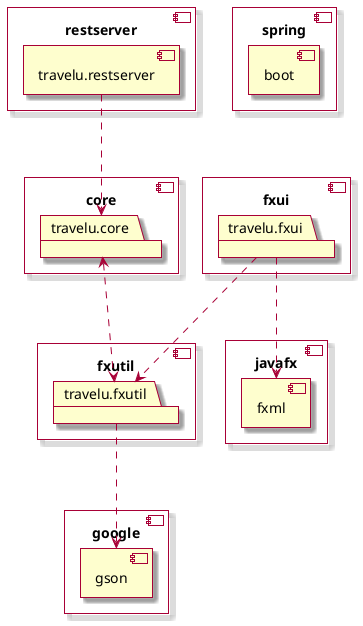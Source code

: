@startuml packageDiagram 
skin rose

component restserver {
  [travelu.restserver]
}

component fxui {
  package travelu.fxui {
}
}

component core {
  package travelu.core {
}
}

component fxutil {
  package travelu.fxutil {
}
}

component spring {
  [boot] 
}

component javafx {
  [fxml] 
}


component google {
  [gson] 
}

travelu.fxui ...> fxml
travelu.fxui ...> travelu.fxutil
travelu.fxutil ...> gson
travelu.core <...> travelu.fxutil
travelu.restserver ...> travelu.core
@enduml
